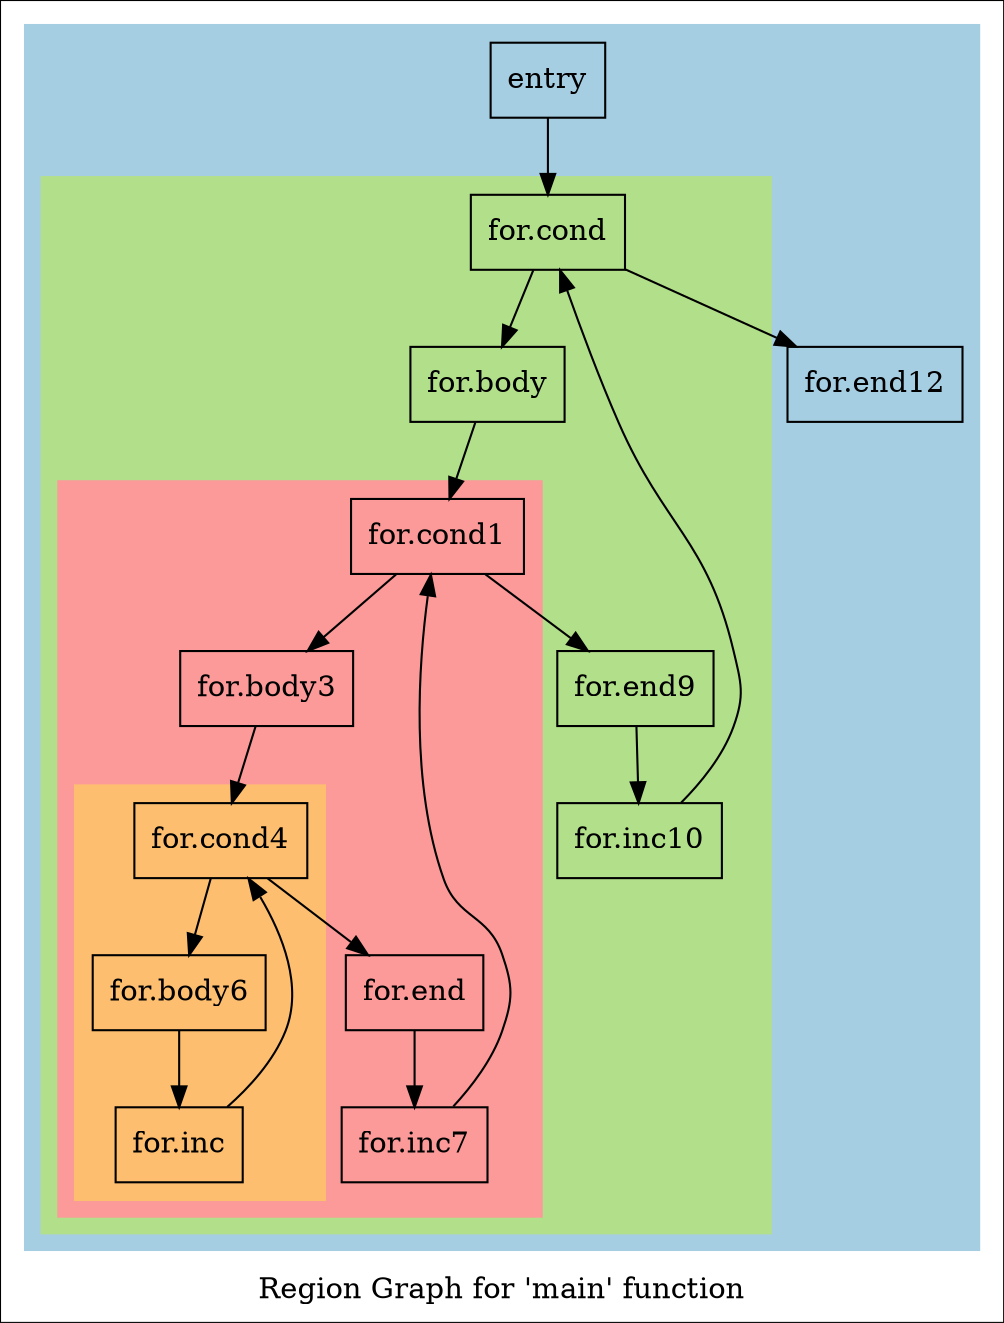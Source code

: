 digraph "Region Graph for 'main' function" {
	label="Region Graph for 'main' function";

	Node0x55eb9ef590f0 [shape=record,label="{entry}"];
	Node0x55eb9ef590f0 -> Node0x55eb9ef594a0;
	Node0x55eb9ef594a0 [shape=record,label="{for.cond}"];
	Node0x55eb9ef594a0 -> Node0x55eb9ef49ba0;
	Node0x55eb9ef594a0 -> Node0x55eb9ef4c320;
	Node0x55eb9ef49ba0 [shape=record,label="{for.body}"];
	Node0x55eb9ef49ba0 -> Node0x55eb9ef4c430;
	Node0x55eb9ef4c430 [shape=record,label="{for.cond1}"];
	Node0x55eb9ef4c430 -> Node0x55eb9ef4c490;
	Node0x55eb9ef4c430 -> Node0x55eb9ef4c4f0;
	Node0x55eb9ef4c490 [shape=record,label="{for.body3}"];
	Node0x55eb9ef4c490 -> Node0x55eb9ef4c6a0;
	Node0x55eb9ef4c6a0 [shape=record,label="{for.cond4}"];
	Node0x55eb9ef4c6a0 -> Node0x55eb9ef4c700;
	Node0x55eb9ef4c6a0 -> Node0x55eb9ef4c720;
	Node0x55eb9ef4c700 [shape=record,label="{for.body6}"];
	Node0x55eb9ef4c700 -> Node0x55eb9ef77e00;
	Node0x55eb9ef77e00 [shape=record,label="{for.inc}"];
	Node0x55eb9ef77e00 -> Node0x55eb9ef4c6a0[constraint=false];
	Node0x55eb9ef4c720 [shape=record,label="{for.end}"];
	Node0x55eb9ef4c720 -> Node0x55eb9ef77e60;
	Node0x55eb9ef77e60 [shape=record,label="{for.inc7}"];
	Node0x55eb9ef77e60 -> Node0x55eb9ef4c430[constraint=false];
	Node0x55eb9ef4c4f0 [shape=record,label="{for.end9}"];
	Node0x55eb9ef4c4f0 -> Node0x55eb9ef77ec0;
	Node0x55eb9ef77ec0 [shape=record,label="{for.inc10}"];
	Node0x55eb9ef77ec0 -> Node0x55eb9ef594a0[constraint=false];
	Node0x55eb9ef4c320 [shape=record,label="{for.end12}"];
	colorscheme = "paired12"
        subgraph cluster_0x55eb9ef5fc00 {
          label = "";
          style = filled;
          color = 1
          subgraph cluster_0x55eb9ef499e0 {
            label = "";
            style = filled;
            color = 3
            subgraph cluster_0x55eb9ef49960 {
              label = "";
              style = filled;
              color = 5
              subgraph cluster_0x55eb9ef5fa40 {
                label = "";
                style = filled;
                color = 7
                Node0x55eb9ef4c6a0;
                Node0x55eb9ef4c700;
                Node0x55eb9ef77e00;
              }
              Node0x55eb9ef4c430;
              Node0x55eb9ef4c490;
              Node0x55eb9ef4c720;
              Node0x55eb9ef77e60;
            }
            Node0x55eb9ef594a0;
            Node0x55eb9ef49ba0;
            Node0x55eb9ef4c4f0;
            Node0x55eb9ef77ec0;
          }
          Node0x55eb9ef590f0;
          Node0x55eb9ef4c320;
        }
}
